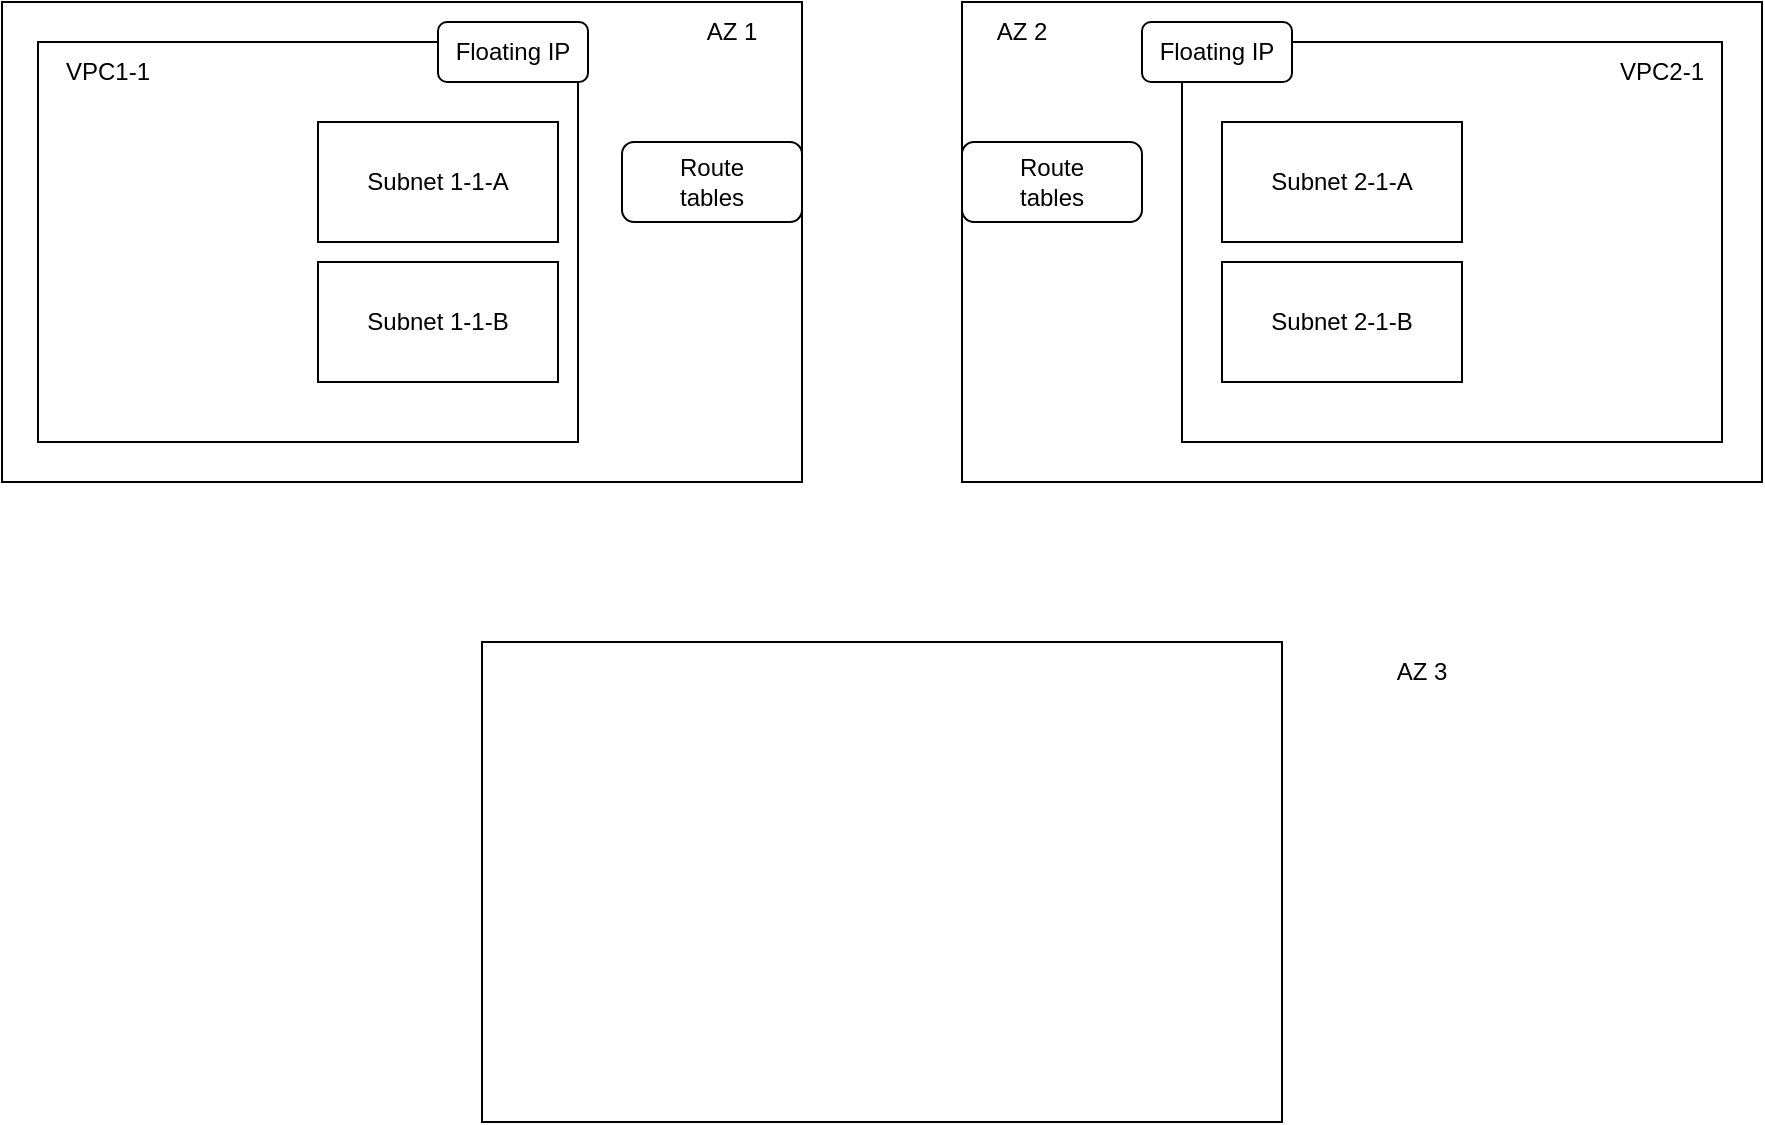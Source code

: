<mxfile version="21.6.5" type="github">
  <diagram name="Page-1" id="tuaevyIxSfJ9-T7ik7n0">
    <mxGraphModel dx="1434" dy="737" grid="1" gridSize="10" guides="1" tooltips="1" connect="1" arrows="1" fold="1" page="1" pageScale="1" pageWidth="1169" pageHeight="827" math="0" shadow="0">
      <root>
        <mxCell id="0" />
        <mxCell id="1" parent="0" />
        <mxCell id="cia9miOnUec4nTkvscys-15" value="" style="rounded=0;whiteSpace=wrap;html=1;" parent="1" vertex="1">
          <mxGeometry x="600" y="120" width="400" height="240" as="geometry" />
        </mxCell>
        <mxCell id="cia9miOnUec4nTkvscys-1" value="" style="rounded=0;whiteSpace=wrap;html=1;" parent="1" vertex="1">
          <mxGeometry x="120" y="120" width="400" height="240" as="geometry" />
        </mxCell>
        <mxCell id="cia9miOnUec4nTkvscys-5" value="" style="rounded=0;whiteSpace=wrap;html=1;" parent="1" vertex="1">
          <mxGeometry x="360" y="440" width="400" height="240" as="geometry" />
        </mxCell>
        <mxCell id="cia9miOnUec4nTkvscys-6" value="AZ 1" style="text;html=1;strokeColor=none;fillColor=none;align=center;verticalAlign=middle;whiteSpace=wrap;rounded=0;" parent="1" vertex="1">
          <mxGeometry x="455" y="120" width="60" height="30" as="geometry" />
        </mxCell>
        <mxCell id="cia9miOnUec4nTkvscys-7" value="AZ 2" style="text;html=1;strokeColor=none;fillColor=none;align=center;verticalAlign=middle;whiteSpace=wrap;rounded=0;" parent="1" vertex="1">
          <mxGeometry x="600" y="120" width="60" height="30" as="geometry" />
        </mxCell>
        <mxCell id="cia9miOnUec4nTkvscys-8" value="AZ 3" style="text;html=1;strokeColor=none;fillColor=none;align=center;verticalAlign=middle;whiteSpace=wrap;rounded=0;" parent="1" vertex="1">
          <mxGeometry x="800" y="440" width="60" height="30" as="geometry" />
        </mxCell>
        <mxCell id="cia9miOnUec4nTkvscys-10" value="" style="rounded=0;whiteSpace=wrap;html=1;" parent="1" vertex="1">
          <mxGeometry x="138" y="140" width="270" height="200" as="geometry" />
        </mxCell>
        <mxCell id="cia9miOnUec4nTkvscys-11" value="VPC1-1" style="text;html=1;strokeColor=none;fillColor=none;align=center;verticalAlign=middle;whiteSpace=wrap;rounded=0;" parent="1" vertex="1">
          <mxGeometry x="143" y="140" width="60" height="30" as="geometry" />
        </mxCell>
        <mxCell id="cia9miOnUec4nTkvscys-12" value="Subnet 1-1-A" style="rounded=0;whiteSpace=wrap;html=1;" parent="1" vertex="1">
          <mxGeometry x="278" y="180" width="120" height="60" as="geometry" />
        </mxCell>
        <mxCell id="cia9miOnUec4nTkvscys-13" value="Subnet 1-1-B" style="rounded=0;whiteSpace=wrap;html=1;" parent="1" vertex="1">
          <mxGeometry x="278" y="250" width="120" height="60" as="geometry" />
        </mxCell>
        <mxCell id="cia9miOnUec4nTkvscys-14" value="Floating IP" style="rounded=1;whiteSpace=wrap;html=1;" parent="1" vertex="1">
          <mxGeometry x="338" y="130" width="75" height="30" as="geometry" />
        </mxCell>
        <mxCell id="cia9miOnUec4nTkvscys-17" value="" style="rounded=0;whiteSpace=wrap;html=1;" parent="1" vertex="1">
          <mxGeometry x="710" y="140" width="270" height="200" as="geometry" />
        </mxCell>
        <mxCell id="cia9miOnUec4nTkvscys-18" value="VPC2-1" style="text;html=1;strokeColor=none;fillColor=none;align=center;verticalAlign=middle;whiteSpace=wrap;rounded=0;" parent="1" vertex="1">
          <mxGeometry x="920" y="140" width="60" height="30" as="geometry" />
        </mxCell>
        <mxCell id="cia9miOnUec4nTkvscys-19" value="Subnet 2-1-A" style="rounded=0;whiteSpace=wrap;html=1;" parent="1" vertex="1">
          <mxGeometry x="730" y="180" width="120" height="60" as="geometry" />
        </mxCell>
        <mxCell id="cia9miOnUec4nTkvscys-20" value="Subnet 2-1-B" style="rounded=0;whiteSpace=wrap;html=1;" parent="1" vertex="1">
          <mxGeometry x="730" y="250" width="120" height="60" as="geometry" />
        </mxCell>
        <mxCell id="cia9miOnUec4nTkvscys-21" value="Floating IP" style="rounded=1;whiteSpace=wrap;html=1;" parent="1" vertex="1">
          <mxGeometry x="690" y="130" width="75" height="30" as="geometry" />
        </mxCell>
        <mxCell id="cia9miOnUec4nTkvscys-22" value="&lt;div&gt;Route&lt;/div&gt;&lt;div&gt;tables&lt;br&gt;&lt;/div&gt;" style="rounded=1;whiteSpace=wrap;html=1;" parent="1" vertex="1">
          <mxGeometry x="430" y="190" width="90" height="40" as="geometry" />
        </mxCell>
        <mxCell id="cia9miOnUec4nTkvscys-23" value="&lt;div&gt;Route&lt;/div&gt;&lt;div&gt;tables&lt;br&gt;&lt;/div&gt;" style="rounded=1;whiteSpace=wrap;html=1;" parent="1" vertex="1">
          <mxGeometry x="600" y="190" width="90" height="40" as="geometry" />
        </mxCell>
      </root>
    </mxGraphModel>
  </diagram>
</mxfile>
